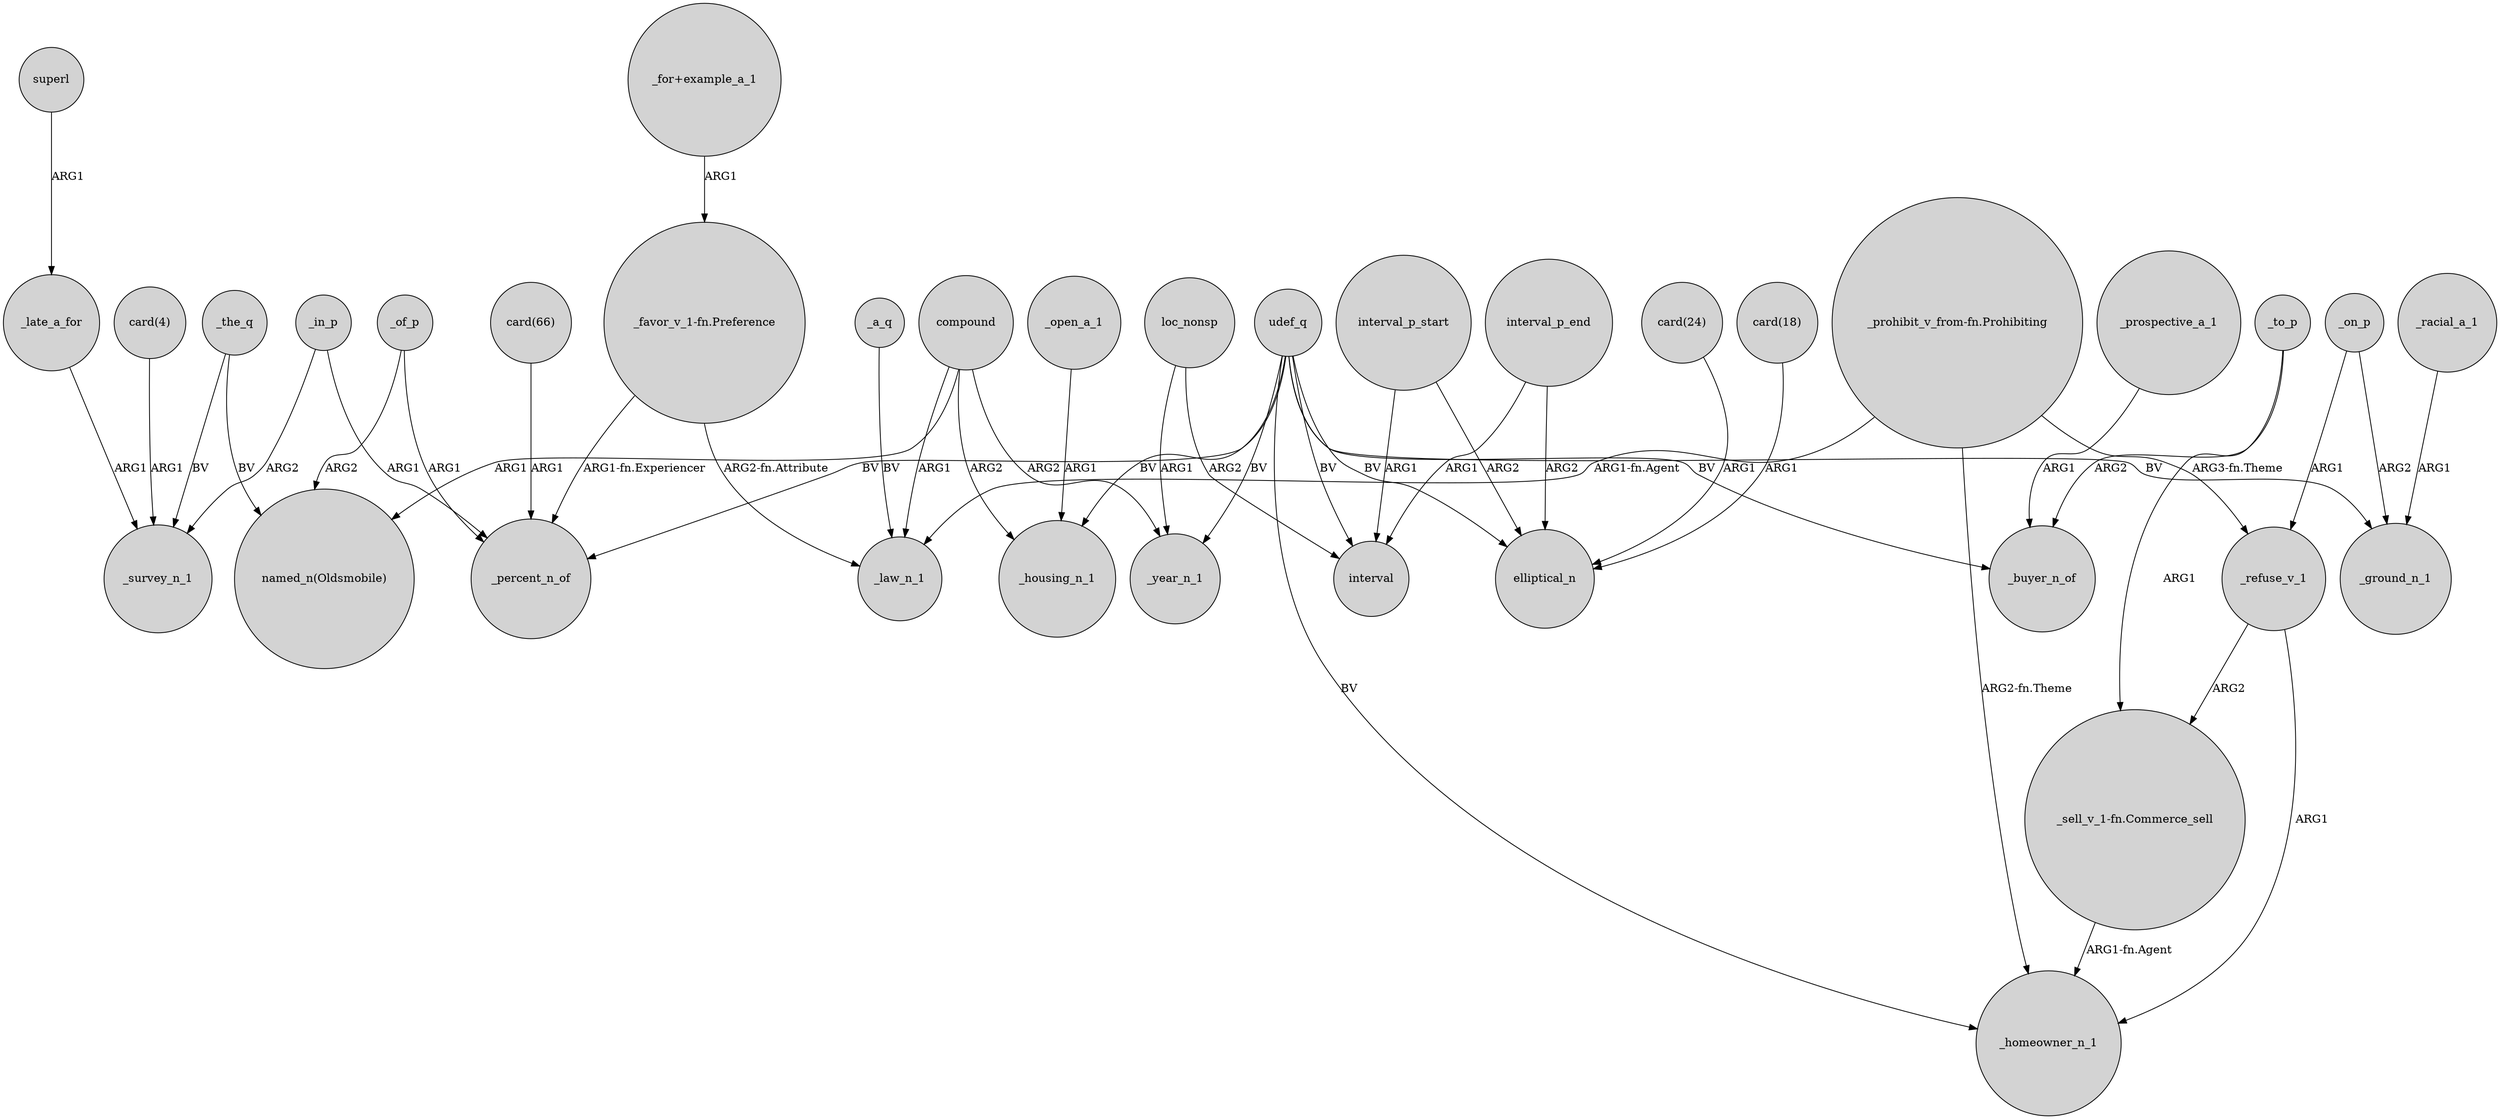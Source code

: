 digraph {
	node [shape=circle style=filled]
	"_for+example_a_1" -> "_favor_v_1-fn.Preference" [label=ARG1]
	loc_nonsp -> interval [label=ARG2]
	udef_q -> elliptical_n [label=BV]
	"card(4)" -> _survey_n_1 [label=ARG1]
	"_prohibit_v_from-fn.Prohibiting" -> _homeowner_n_1 [label="ARG2-fn.Theme"]
	_of_p -> "named_n(Oldsmobile)" [label=ARG2]
	udef_q -> _buyer_n_of [label=BV]
	_to_p -> "_sell_v_1-fn.Commerce_sell" [label=ARG1]
	compound -> "named_n(Oldsmobile)" [label=ARG1]
	udef_q -> _ground_n_1 [label=BV]
	_in_p -> _percent_n_of [label=ARG1]
	loc_nonsp -> _year_n_1 [label=ARG1]
	udef_q -> _housing_n_1 [label=BV]
	interval_p_end -> elliptical_n [label=ARG2]
	superl -> _late_a_for [label=ARG1]
	_refuse_v_1 -> "_sell_v_1-fn.Commerce_sell" [label=ARG2]
	interval_p_start -> elliptical_n [label=ARG2]
	"_sell_v_1-fn.Commerce_sell" -> _homeowner_n_1 [label="ARG1-fn.Agent"]
	_to_p -> _buyer_n_of [label=ARG2]
	_of_p -> _percent_n_of [label=ARG1]
	"_favor_v_1-fn.Preference" -> _law_n_1 [label="ARG2-fn.Attribute"]
	_the_q -> _survey_n_1 [label=BV]
	_on_p -> _refuse_v_1 [label=ARG1]
	_refuse_v_1 -> _homeowner_n_1 [label=ARG1]
	_in_p -> _survey_n_1 [label=ARG2]
	_late_a_for -> _survey_n_1 [label=ARG1]
	_a_q -> _law_n_1 [label=BV]
	interval_p_start -> interval [label=ARG1]
	udef_q -> _homeowner_n_1 [label=BV]
	"card(24)" -> elliptical_n [label=ARG1]
	"card(18)" -> elliptical_n [label=ARG1]
	_on_p -> _ground_n_1 [label=ARG2]
	interval_p_end -> interval [label=ARG1]
	udef_q -> _year_n_1 [label=BV]
	compound -> _housing_n_1 [label=ARG2]
	_racial_a_1 -> _ground_n_1 [label=ARG1]
	compound -> _law_n_1 [label=ARG1]
	udef_q -> _percent_n_of [label=BV]
	_prospective_a_1 -> _buyer_n_of [label=ARG1]
	"card(66)" -> _percent_n_of [label=ARG1]
	"_favor_v_1-fn.Preference" -> _percent_n_of [label="ARG1-fn.Experiencer"]
	_open_a_1 -> _housing_n_1 [label=ARG1]
	_the_q -> "named_n(Oldsmobile)" [label=BV]
	udef_q -> interval [label=BV]
	"_prohibit_v_from-fn.Prohibiting" -> _law_n_1 [label="ARG1-fn.Agent"]
	compound -> _year_n_1 [label=ARG2]
	"_prohibit_v_from-fn.Prohibiting" -> _refuse_v_1 [label="ARG3-fn.Theme"]
}

